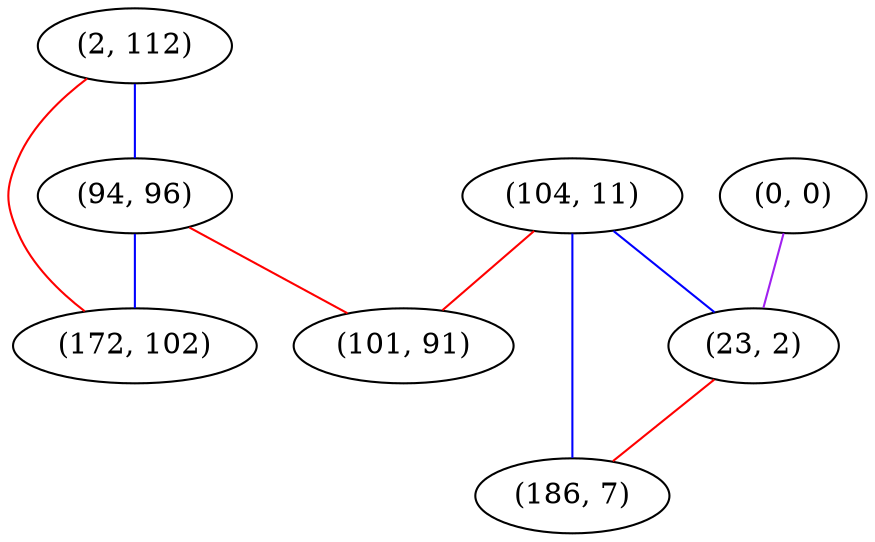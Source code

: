 graph "" {
"(2, 112)";
"(0, 0)";
"(94, 96)";
"(104, 11)";
"(172, 102)";
"(23, 2)";
"(101, 91)";
"(186, 7)";
"(2, 112)" -- "(172, 102)"  [color=red, key=0, weight=1];
"(2, 112)" -- "(94, 96)"  [color=blue, key=0, weight=3];
"(0, 0)" -- "(23, 2)"  [color=purple, key=0, weight=4];
"(94, 96)" -- "(172, 102)"  [color=blue, key=0, weight=3];
"(94, 96)" -- "(101, 91)"  [color=red, key=0, weight=1];
"(104, 11)" -- "(186, 7)"  [color=blue, key=0, weight=3];
"(104, 11)" -- "(23, 2)"  [color=blue, key=0, weight=3];
"(104, 11)" -- "(101, 91)"  [color=red, key=0, weight=1];
"(23, 2)" -- "(186, 7)"  [color=red, key=0, weight=1];
}
